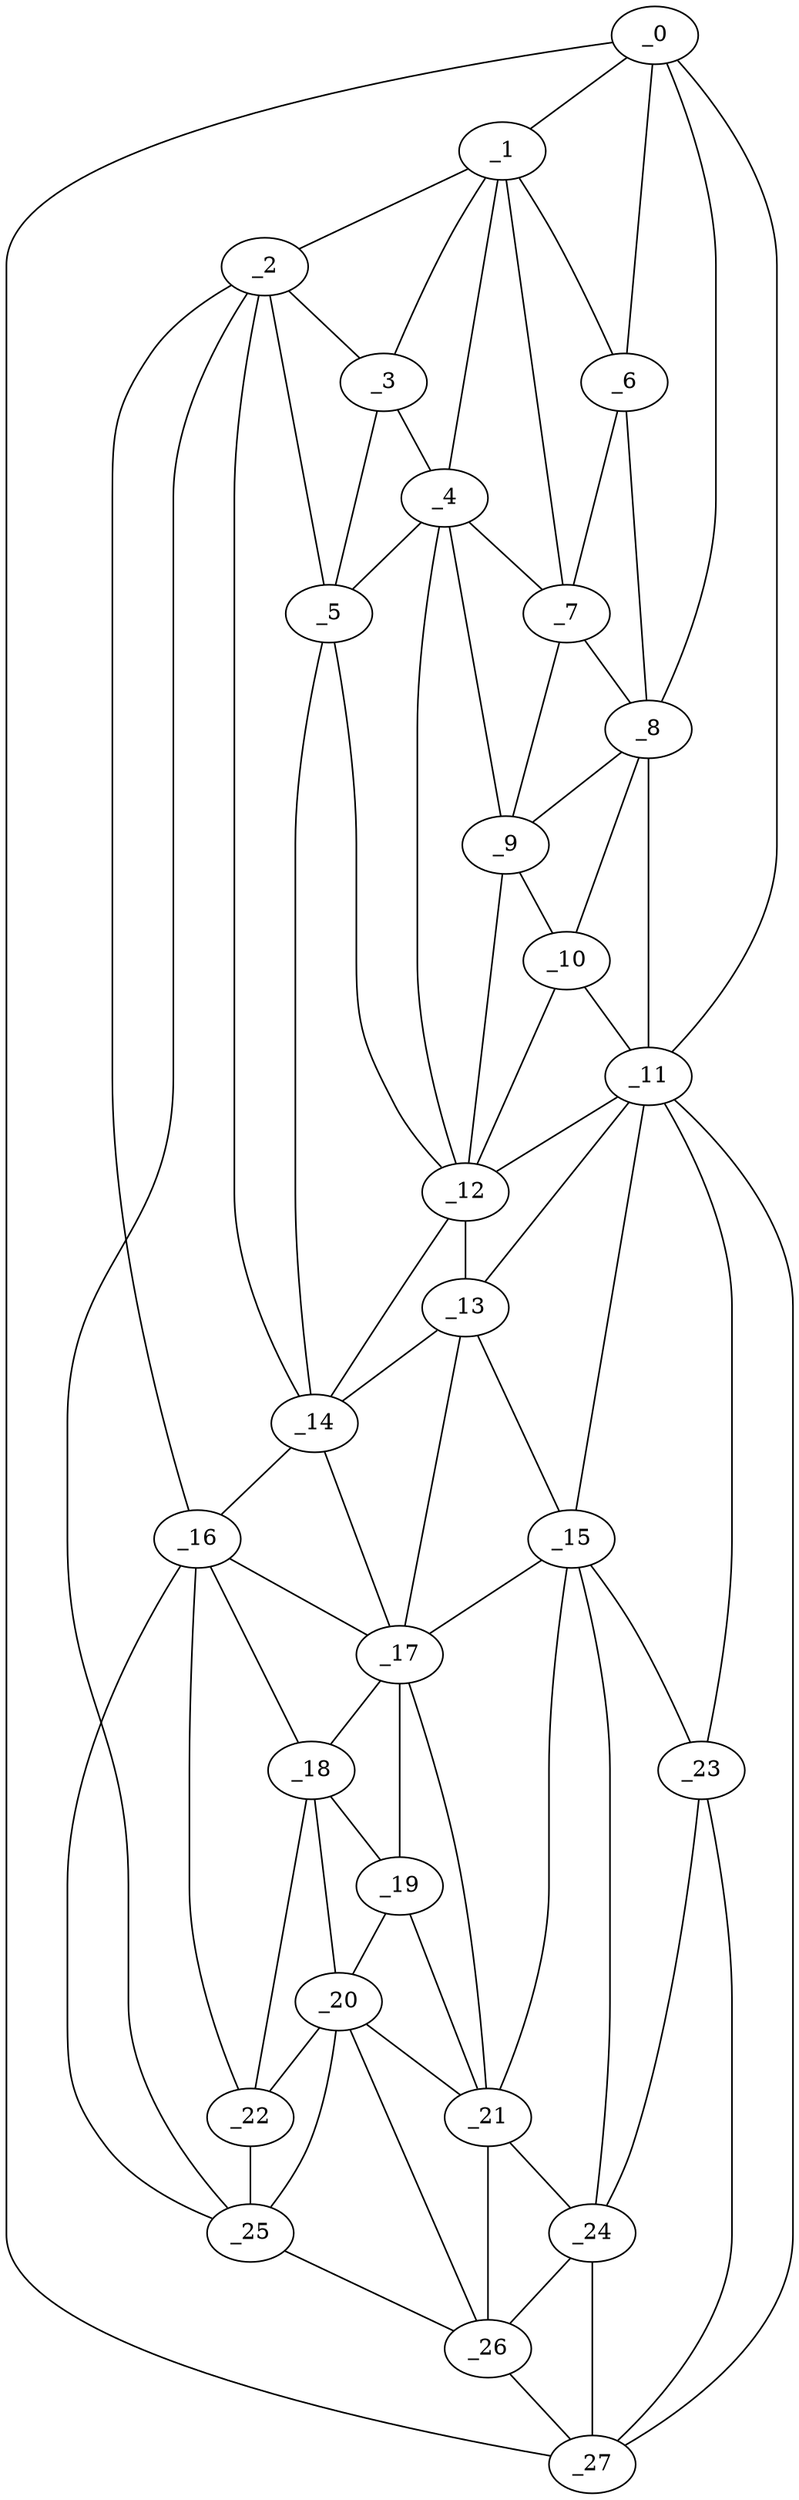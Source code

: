 graph "obj96__180.gxl" {
	_0	 [x=5,
		y=90];
	_1	 [x=6,
		y=63];
	_0 -- _1	 [valence=1];
	_6	 [x=16,
		y=84];
	_0 -- _6	 [valence=2];
	_8	 [x=21,
		y=84];
	_0 -- _8	 [valence=1];
	_11	 [x=41,
		y=89];
	_0 -- _11	 [valence=1];
	_27	 [x=125,
		y=92];
	_0 -- _27	 [valence=1];
	_2	 [x=9,
		y=36];
	_1 -- _2	 [valence=1];
	_3	 [x=11,
		y=45];
	_1 -- _3	 [valence=1];
	_4	 [x=15,
		y=56];
	_1 -- _4	 [valence=2];
	_1 -- _6	 [valence=2];
	_7	 [x=21,
		y=69];
	_1 -- _7	 [valence=2];
	_2 -- _3	 [valence=2];
	_5	 [x=16,
		y=38];
	_2 -- _5	 [valence=1];
	_14	 [x=75,
		y=41];
	_2 -- _14	 [valence=2];
	_16	 [x=93,
		y=38];
	_2 -- _16	 [valence=2];
	_25	 [x=123,
		y=37];
	_2 -- _25	 [valence=1];
	_3 -- _4	 [valence=2];
	_3 -- _5	 [valence=1];
	_4 -- _5	 [valence=1];
	_4 -- _7	 [valence=2];
	_9	 [x=32,
		y=69];
	_4 -- _9	 [valence=1];
	_12	 [x=42,
		y=67];
	_4 -- _12	 [valence=2];
	_5 -- _12	 [valence=2];
	_5 -- _14	 [valence=2];
	_6 -- _7	 [valence=2];
	_6 -- _8	 [valence=2];
	_7 -- _8	 [valence=1];
	_7 -- _9	 [valence=2];
	_8 -- _9	 [valence=2];
	_10	 [x=33,
		y=84];
	_8 -- _10	 [valence=2];
	_8 -- _11	 [valence=2];
	_9 -- _10	 [valence=2];
	_9 -- _12	 [valence=2];
	_10 -- _11	 [valence=2];
	_10 -- _12	 [valence=2];
	_11 -- _12	 [valence=2];
	_13	 [x=73,
		y=73];
	_11 -- _13	 [valence=2];
	_15	 [x=81,
		y=73];
	_11 -- _15	 [valence=1];
	_23	 [x=116,
		y=89];
	_11 -- _23	 [valence=2];
	_11 -- _27	 [valence=2];
	_12 -- _13	 [valence=2];
	_12 -- _14	 [valence=1];
	_13 -- _14	 [valence=2];
	_13 -- _15	 [valence=1];
	_17	 [x=93,
		y=56];
	_13 -- _17	 [valence=2];
	_14 -- _16	 [valence=2];
	_14 -- _17	 [valence=1];
	_15 -- _17	 [valence=2];
	_21	 [x=109,
		y=58];
	_15 -- _21	 [valence=2];
	_15 -- _23	 [valence=2];
	_24	 [x=117,
		y=68];
	_15 -- _24	 [valence=2];
	_16 -- _17	 [valence=2];
	_18	 [x=102,
		y=47];
	_16 -- _18	 [valence=2];
	_22	 [x=114,
		y=38];
	_16 -- _22	 [valence=2];
	_16 -- _25	 [valence=2];
	_17 -- _18	 [valence=2];
	_19	 [x=103,
		y=55];
	_17 -- _19	 [valence=1];
	_17 -- _21	 [valence=1];
	_18 -- _19	 [valence=1];
	_20	 [x=108,
		y=50];
	_18 -- _20	 [valence=2];
	_18 -- _22	 [valence=2];
	_19 -- _20	 [valence=2];
	_19 -- _21	 [valence=2];
	_20 -- _21	 [valence=2];
	_20 -- _22	 [valence=1];
	_20 -- _25	 [valence=1];
	_26	 [x=125,
		y=65];
	_20 -- _26	 [valence=2];
	_21 -- _24	 [valence=1];
	_21 -- _26	 [valence=2];
	_22 -- _25	 [valence=1];
	_23 -- _24	 [valence=1];
	_23 -- _27	 [valence=1];
	_24 -- _26	 [valence=2];
	_24 -- _27	 [valence=1];
	_25 -- _26	 [valence=1];
	_26 -- _27	 [valence=1];
}
